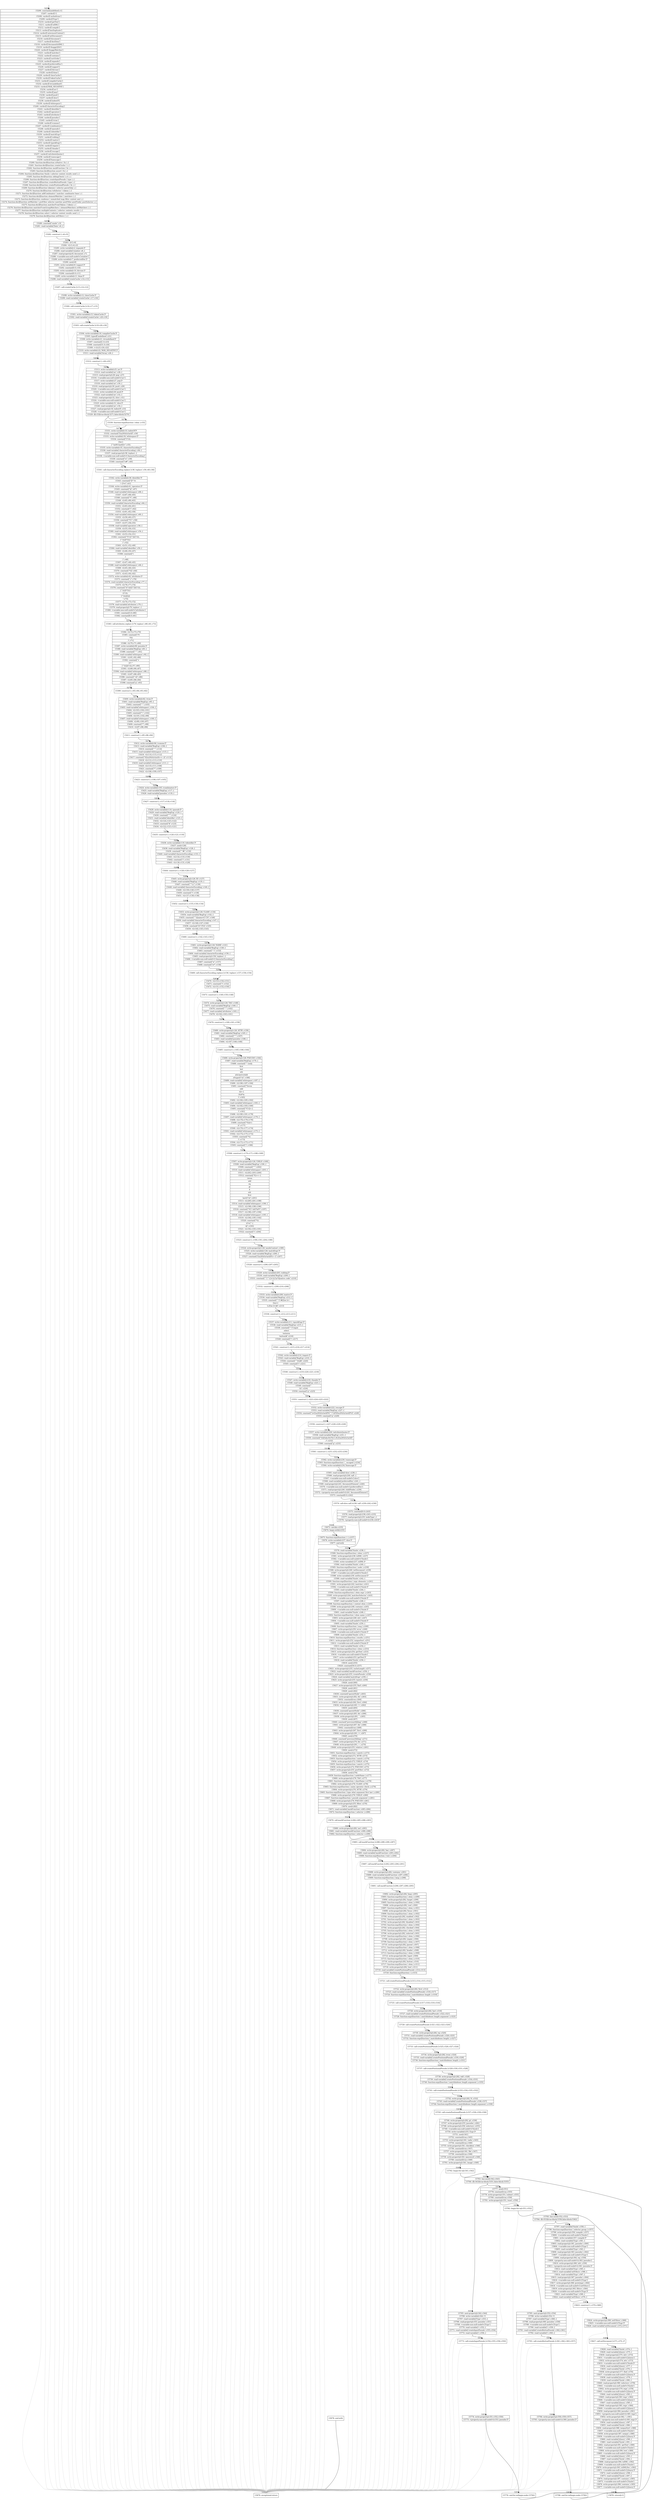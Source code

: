 digraph {
rankdir="TD"
BB_entry222[shape=none,label=""];
BB_entry222 -> BB5258 [tailport=s, headport=n, headlabel="    5258"]
BB5258 [shape=record label="{15206: constant[undefined,v1]|15207: vardecl['i']|15208: vardecl['cachedruns']|15209: vardecl['Expr']|15210: vardecl['getText']|15211: vardecl['isXML']|15212: vardecl['compile']|15213: vardecl['hasDuplicate']|15214: vardecl['outermostContext']|15215: vardecl['setDocument']|15216: vardecl['document']|15217: vardecl['docElem']|15218: vardecl['documentIsXML']|15219: vardecl['rbuggyQSA']|15220: vardecl['rbuggyMatches']|15221: vardecl['matches']|15222: vardecl['contains']|15223: vardecl['sortOrder']|15224: vardecl['expando']|15225: vardecl['preferredDoc']|15226: vardecl['support']|15227: vardecl['dirruns']|15228: vardecl['done']|15229: vardecl['classCache']|15230: vardecl['tokenCache']|15231: vardecl['compilerCache']|15232: vardecl['strundefined']|15233: vardecl['MAX_NEGATIVE']|15234: vardecl['arr']|15235: vardecl['pop']|15236: vardecl['push']|15237: vardecl['slice']|15238: vardecl['indexOf']|15239: vardecl['whitespace']|15240: vardecl['characterEncoding']|15241: vardecl['identifier']|15242: vardecl['operators']|15243: vardecl['attributes']|15244: vardecl['pseudos']|15245: vardecl['rtrim']|15246: vardecl['rcomma']|15247: vardecl['rcombinators']|15248: vardecl['rpseudo']|15249: vardecl['ridentifier']|15250: vardecl['matchExpr']|15251: vardecl['rsibling']|15252: vardecl['rnative']|15253: vardecl['rquickExpr']|15254: vardecl['rinputs']|15255: vardecl['rheader']|15256: vardecl['rescape']|15257: vardecl['rattributeQuotes']|15258: vardecl['runescape']|15259: vardecl['funescape']|15260: function-decl[function isNative ( fn ),-]|15261: function-decl[function createCache ( ),-]|15262: function-decl[function markFunction ( fn ),-]|15263: function-decl[function assert ( fn ),-]|15264: function-decl[function Sizzle ( selector context results seed ),-]|15265: function-decl[function siblingCheck ( a b ),-]|15266: function-decl[function createInputPseudo ( type ),-]|15267: function-decl[function createButtonPseudo ( type ),-]|15268: function-decl[function createPositionalPseudo ( fn ),-]|15269: function-decl[function tokenize ( selector parseOnly ),-]|15270: function-decl[function toSelector ( tokens ),-]|15271: function-decl[function addCombinator ( matcher combinator base ),-]|15272: function-decl[function elementMatcher ( matchers ),-]|15273: function-decl[function condense ( unmatched map filter context xml ),-]|15274: function-decl[function setMatcher ( preFilter selector matcher postFilter postFinder postSelector ),-]|15275: function-decl[function matcherFromTokens ( tokens ),-]|15276: function-decl[function matcherFromGroupMatchers ( elementMatchers setMatchers ),-]|15277: function-decl[function multipleContexts ( selector contexts results ),-]|15278: function-decl[function select ( selector context results seed ),-]|15279: function-decl[function setFilters ( ),-]}" ] 
BB5258 -> BB5259 [tailport=s, headport=n, headlabel="      5259"]
BB5259 [shape=record label="{15280: constant[\"sizzle\",v3]|15281: read-variable['Date',v6,-]}" ] 
BB5259 -> BB5260 [tailport=s, headport=n, headlabel="      5260"]
BB5259 -> BB5368 [tailport=s, headport=n, color=gray, headlabel="      5368"]
BB5260 [shape=record label="{15282: construct [-,v6,v5]}" ] 
BB5260 -> BB5261 [tailport=s, headport=n, headlabel="      5261"]
BB5260 -> BB5368 [tailport=s, headport=n, color=gray]
BB5261 [shape=record label="{15283: -[v5,v4]|15284: +[v3,v4,v2]|15285: write-variable[v2,'expando']*|15286: read-variable['window',v8,-]|15287: read-property[v8,'document',v7]|15288: \<variable-non-null-undef\>['window']|15289: write-variable[v7,'preferredDoc']*|15290: new[v9]|15291: write-variable[v9,'support']*|15292: constant[0.0,v10]|15293: write-variable[v10,'dirruns']*|15294: constant[0.0,v11]|15295: write-variable[v11,'done']*|15296: read-variable['createCache',v14,v13]}" ] 
BB5261 -> BB5262 [tailport=s, headport=n, headlabel="      5262"]
BB5261 -> BB5368 [tailport=s, headport=n, color=gray]
BB5262 [shape=record label="{15297: call-createCache [v13,v14,v12]}" ] 
BB5262 -> BB5263 [tailport=s, headport=n, headlabel="      5263"]
BB5262 -> BB5368 [tailport=s, headport=n, color=gray]
BB5263 [shape=record label="{15298: write-variable[v12,'classCache']*|15299: read-variable['createCache',v17,v16]}" ] 
BB5263 -> BB5264 [tailport=s, headport=n, headlabel="      5264"]
BB5263 -> BB5368 [tailport=s, headport=n, color=gray]
BB5264 [shape=record label="{15300: call-createCache [v16,v17,v15]}" ] 
BB5264 -> BB5265 [tailport=s, headport=n, headlabel="      5265"]
BB5264 -> BB5368 [tailport=s, headport=n, color=gray]
BB5265 [shape=record label="{15301: write-variable[v15,'tokenCache']*|15302: read-variable['createCache',v20,v19]}" ] 
BB5265 -> BB5266 [tailport=s, headport=n, headlabel="      5266"]
BB5265 -> BB5368 [tailport=s, headport=n, color=gray]
BB5266 [shape=record label="{15303: call-createCache [v19,v20,v18]}" ] 
BB5266 -> BB5267 [tailport=s, headport=n, headlabel="      5267"]
BB5266 -> BB5368 [tailport=s, headport=n, color=gray]
BB5267 [shape=record label="{15304: write-variable[v18,'compilerCache']*|15305: typeof['undefined',v21]|15306: write-variable[v21,'strundefined']*|15307: constant[1.0,v23]|15308: constant[31.0,v24]|15309: \<\<[v23,v24,v22]|15310: write-variable[v22,'MAX_NEGATIVE']*|15311: read-variable['Array',v26,-]}" ] 
BB5267 -> BB5268 [tailport=s, headport=n, headlabel="      5268"]
BB5267 -> BB5368 [tailport=s, headport=n, color=gray]
BB5268 [shape=record label="{15312: construct [-,v26,v25]}" ] 
BB5268 -> BB5269 [tailport=s, headport=n, headlabel="      5269"]
BB5268 -> BB5368 [tailport=s, headport=n, color=gray]
BB5269 [shape=record label="{15313: write-variable[v25,'arr']*|15314: read-variable['arr',v28,-]|15315: read-property[v28,'pop',v27]|15316: \<variable-non-null-undef\>['arr']|15317: write-variable[v27,'pop']*|15318: read-variable['arr',v30,-]|15319: read-property[v30,'push',v29]|15320: \<variable-non-null-undef\>['arr']|15321: write-variable[v29,'push']*|15322: read-variable['arr',v32,-]|15323: read-property[v32,'slice',v31]|15324: \<variable-non-null-undef\>['arr']|15325: write-variable[v31,'slice']*|15326: read-variable['arr',v34,-]|15327: read-property[v34,'indexOf',v33]|15328: \<variable-non-null-undef\>['arr']|15329: if[v33](true-block:5271,false-block:5270)}" ] 
BB5269 -> BB5271 [tailport=s, headport=n, headlabel="      5271"]
BB5269 -> BB5270 [tailport=s, headport=n, headlabel="      5270"]
BB5269 -> BB5368 [tailport=s, headport=n, color=gray]
BB5270 [shape=record label="{15330: function-expr[function ( elem ),v33]}" ] 
BB5270 -> BB5271 [tailport=s, headport=n]
BB5271 [shape=record label="{15331: write-variable[v33,'indexOf']*|15332: constant[\"[\\\\x20\\\\t\\\\r\\\\n\\\\f]\",v34]|15333: write-variable[v34,'whitespace']*|15334: constant[\"(?:\\\\\\\\.|[\\\\w-]|[^\\\\x00-\\\\xa0])+\",v35]|15335: write-variable[v35,'characterEncoding']*|15336: read-variable['characterEncoding',v38,-]|15337: read-property[v38,'replace',-]|15338: \<variable-non-null-undef\>['characterEncoding']|15339: constant[\"w\",v39]|15340: constant[\"w#\",v40]}" ] 
BB5271 -> BB5272 [tailport=s, headport=n, headlabel="      5272"]
BB5271 -> BB5368 [tailport=s, headport=n, color=gray]
BB5272 [shape=record label="{15341: call-characterEncoding.replace [v38,'replace',v39,v40,v36]}" ] 
BB5272 -> BB5273 [tailport=s, headport=n, headlabel="      5273"]
BB5272 -> BB5368 [tailport=s, headport=n, color=gray]
BB5273 [shape=record label="{15342: write-variable[v36,'identifier']*|15343: constant[\"([*^$|!~]?=)\",v41]|15344: write-variable[v41,'operators']*|15345: constant[\"\\\\[\",v67]|15346: read-variable['whitespace',v68,-]|15347: +[v67,v68,v65]|15348: constant[\"*(\",v66]|15349: +[v65,v66,v63]|15350: read-variable['characterEncoding',v64,-]|15351: +[v63,v64,v61]|15352: constant[\")\",v62]|15353: +[v61,v62,v59]|15354: read-variable['whitespace',v60,-]|15355: +[v59,v60,v57]|15356: constant[\"*(?:\",v58]|15357: +[v57,v58,v55]|15358: read-variable['operators',v56,-]|15359: +[v55,v56,v53]|15360: read-variable['whitespace',v54,-]|15361: +[v53,v54,v51]|15362: constant[\"*(?:(['\\\"])((?:\\\\\\\\.|[^\\\\\\\\])*?)\\\\3|(\",v52]|15363: +[v51,v52,v49]|15364: read-variable['identifier',v50,-]|15365: +[v49,v50,v47]|15366: constant[\")|)|)\",v48]|15367: +[v47,v48,v45]|15368: read-variable['whitespace',v46,-]|15369: +[v45,v46,v43]|15370: constant[\"*\\\\]\",v44]|15371: +[v43,v44,v42]|15372: write-variable[v42,'attributes']*|15373: constant[\":(\",v76]|15374: read-variable['characterEncoding',v77,-]|15375: +[v76,v77,v74]|15376: constant[\")(?:\\\\(((['\\\"])((?:\\\\\\\\.|[^\\\\\\\\])*?)\\\\3|((?:\\\\\\\\.|[^\\\\\\\\()[\\\\]]|\",v75]|15377: +[v74,v75,v72]|15378: read-variable['attributes',v79,-]|15379: read-property[v79,'replace',-]|15380: \<variable-non-null-undef\>['attributes']|15381: constant[3.0,v80]|15382: constant[8.0,v81]}" ] 
BB5273 -> BB5274 [tailport=s, headport=n, headlabel="      5274"]
BB5273 -> BB5368 [tailport=s, headport=n, color=gray]
BB5274 [shape=record label="{15383: call-attributes.replace [v79,'replace',v80,v81,v73]}" ] 
BB5274 -> BB5275 [tailport=s, headport=n, headlabel="      5275"]
BB5274 -> BB5368 [tailport=s, headport=n, color=gray]
BB5275 [shape=record label="{15384: +[v72,v73,v70]|15385: constant[\")*)|.*)\\\\)|)\",v71]|15386: +[v70,v71,v69]|15387: write-variable[v69,'pseudos']*|15388: read-variable['RegExp',v83,-]|15389: constant[\"^\",v91]|15390: read-variable['whitespace',v92,-]|15391: +[v91,v92,v89]|15392: constant[\"+|((?:^|[^\\\\\\\\])(?:\\\\\\\\.)*)\",v90]|15393: +[v89,v90,v87]|15394: read-variable['whitespace',v88,-]|15395: +[v87,v88,v85]|15396: constant[\"+$\",v86]|15397: +[v85,v86,v84]|15398: constant[\"g\",v93]}" ] 
BB5275 -> BB5276 [tailport=s, headport=n, headlabel="      5276"]
BB5275 -> BB5368 [tailport=s, headport=n, color=gray]
BB5276 [shape=record label="{15399: construct [-,v83,v84,v93,v82]}" ] 
BB5276 -> BB5277 [tailport=s, headport=n, headlabel="      5277"]
BB5276 -> BB5368 [tailport=s, headport=n, color=gray]
BB5277 [shape=record label="{15400: write-variable[v82,'rtrim']*|15401: read-variable['RegExp',v95,-]|15402: constant[\"^\",v103]|15403: read-variable['whitespace',v104,-]|15404: +[v103,v104,v101]|15405: constant[\"*,\",v102]|15406: +[v101,v102,v99]|15407: read-variable['whitespace',v100,-]|15408: +[v99,v100,v97]|15409: constant[\"*\",v98]|15410: +[v97,v98,v96]}" ] 
BB5277 -> BB5278 [tailport=s, headport=n, headlabel="      5278"]
BB5277 -> BB5368 [tailport=s, headport=n, color=gray]
BB5278 [shape=record label="{15411: construct [-,v95,v96,v94]}" ] 
BB5278 -> BB5279 [tailport=s, headport=n, headlabel="      5279"]
BB5278 -> BB5368 [tailport=s, headport=n, color=gray]
BB5279 [shape=record label="{15412: write-variable[v94,'rcomma']*|15413: read-variable['RegExp',v106,-]|15414: constant[\"^\",v114]|15415: read-variable['whitespace',v115,-]|15416: +[v114,v115,v112]|15417: constant[\"*([\\\\x20\\\\t\\\\r\\\\n\\\\f\\\>+~])\",v113]|15418: +[v112,v113,v110]|15419: read-variable['whitespace',v111,-]|15420: +[v110,v111,v108]|15421: constant[\"*\",v109]|15422: +[v108,v109,v107]}" ] 
BB5279 -> BB5280 [tailport=s, headport=n, headlabel="      5280"]
BB5279 -> BB5368 [tailport=s, headport=n, color=gray]
BB5280 [shape=record label="{15423: construct [-,v106,v107,v105]}" ] 
BB5280 -> BB5281 [tailport=s, headport=n, headlabel="      5281"]
BB5280 -> BB5368 [tailport=s, headport=n, color=gray]
BB5281 [shape=record label="{15424: write-variable[v105,'rcombinators']*|15425: read-variable['RegExp',v117,-]|15426: read-variable['pseudos',v118,-]}" ] 
BB5281 -> BB5282 [tailport=s, headport=n, headlabel="      5282"]
BB5281 -> BB5368 [tailport=s, headport=n, color=gray]
BB5282 [shape=record label="{15427: construct [-,v117,v118,v116]}" ] 
BB5282 -> BB5283 [tailport=s, headport=n, headlabel="      5283"]
BB5282 -> BB5368 [tailport=s, headport=n, color=gray]
BB5283 [shape=record label="{15428: write-variable[v116,'rpseudo']*|15429: read-variable['RegExp',v120,-]|15430: constant[\"^\",v124]|15431: read-variable['identifier',v125,-]|15432: +[v124,v125,v122]|15433: constant[\"$\",v123]|15434: +[v122,v123,v121]}" ] 
BB5283 -> BB5284 [tailport=s, headport=n, headlabel="      5284"]
BB5283 -> BB5368 [tailport=s, headport=n, color=gray]
BB5284 [shape=record label="{15435: construct [-,v120,v121,v119]}" ] 
BB5284 -> BB5285 [tailport=s, headport=n, headlabel="      5285"]
BB5284 -> BB5368 [tailport=s, headport=n, color=gray]
BB5285 [shape=record label="{15436: write-variable[v119,'ridentifier']*|15437: new[v126]|15438: read-variable['RegExp',v128,-]|15439: constant[\"^#(\",v132]|15440: read-variable['characterEncoding',v133,-]|15441: +[v132,v133,v130]|15442: constant[\")\",v131]|15443: +[v130,v131,v129]}" ] 
BB5285 -> BB5286 [tailport=s, headport=n, headlabel="      5286"]
BB5285 -> BB5368 [tailport=s, headport=n, color=gray]
BB5286 [shape=record label="{15444: construct [-,v128,v129,v127]}" ] 
BB5286 -> BB5287 [tailport=s, headport=n, headlabel="      5287"]
BB5286 -> BB5368 [tailport=s, headport=n, color=gray]
BB5287 [shape=record label="{15445: write-property[v126,'ID',v127]|15446: read-variable['RegExp',v135,-]|15447: constant[\"^\\\\.(\",v139]|15448: read-variable['characterEncoding',v140,-]|15449: +[v139,v140,v137]|15450: constant[\")\",v138]|15451: +[v137,v138,v136]}" ] 
BB5287 -> BB5288 [tailport=s, headport=n, headlabel="      5288"]
BB5287 -> BB5368 [tailport=s, headport=n, color=gray]
BB5288 [shape=record label="{15452: construct [-,v135,v136,v134]}" ] 
BB5288 -> BB5289 [tailport=s, headport=n, headlabel="      5289"]
BB5288 -> BB5368 [tailport=s, headport=n, color=gray]
BB5289 [shape=record label="{15453: write-property[v126,'CLASS',v134]|15454: read-variable['RegExp',v142,-]|15455: constant[\"^\\\\[name=['\\\"]?(\",v146]|15456: read-variable['characterEncoding',v147,-]|15457: +[v146,v147,v144]|15458: constant[\")['\\\"]?\\\\]\",v145]|15459: +[v144,v145,v143]}" ] 
BB5289 -> BB5290 [tailport=s, headport=n, headlabel="      5290"]
BB5289 -> BB5368 [tailport=s, headport=n, color=gray]
BB5290 [shape=record label="{15460: construct [-,v142,v143,v141]}" ] 
BB5290 -> BB5291 [tailport=s, headport=n, headlabel="      5291"]
BB5290 -> BB5368 [tailport=s, headport=n, color=gray]
BB5291 [shape=record label="{15461: write-property[v126,'NAME',v141]|15462: read-variable['RegExp',v149,-]|15463: constant[\"^(\",v153]|15464: read-variable['characterEncoding',v156,-]|15465: read-property[v156,'replace',-]|15466: \<variable-non-null-undef\>['characterEncoding']|15467: constant[\"w\",v157]|15468: constant[\"w*\",v158]}" ] 
BB5291 -> BB5292 [tailport=s, headport=n, headlabel="      5292"]
BB5291 -> BB5368 [tailport=s, headport=n, color=gray]
BB5292 [shape=record label="{15469: call-characterEncoding.replace [v156,'replace',v157,v158,v154]}" ] 
BB5292 -> BB5293 [tailport=s, headport=n, headlabel="      5293"]
BB5292 -> BB5368 [tailport=s, headport=n, color=gray]
BB5293 [shape=record label="{15470: +[v153,v154,v151]|15471: constant[\")\",v152]|15472: +[v151,v152,v150]}" ] 
BB5293 -> BB5294 [tailport=s, headport=n, headlabel="      5294"]
BB5293 -> BB5368 [tailport=s, headport=n, color=gray]
BB5294 [shape=record label="{15473: construct [-,v149,v150,v148]}" ] 
BB5294 -> BB5295 [tailport=s, headport=n, headlabel="      5295"]
BB5294 -> BB5368 [tailport=s, headport=n, color=gray]
BB5295 [shape=record label="{15474: write-property[v126,'TAG',v148]|15475: read-variable['RegExp',v160,-]|15476: constant[\"^\",v162]|15477: read-variable['attributes',v163,-]|15478: +[v162,v163,v161]}" ] 
BB5295 -> BB5296 [tailport=s, headport=n, headlabel="      5296"]
BB5295 -> BB5368 [tailport=s, headport=n, color=gray]
BB5296 [shape=record label="{15479: construct [-,v160,v161,v159]}" ] 
BB5296 -> BB5297 [tailport=s, headport=n, headlabel="      5297"]
BB5296 -> BB5368 [tailport=s, headport=n, color=gray]
BB5297 [shape=record label="{15480: write-property[v126,'ATTR',v159]|15481: read-variable['RegExp',v165,-]|15482: constant[\"^\",v167]|15483: read-variable['pseudos',v168,-]|15484: +[v167,v168,v166]}" ] 
BB5297 -> BB5298 [tailport=s, headport=n, headlabel="      5298"]
BB5297 -> BB5368 [tailport=s, headport=n, color=gray]
BB5298 [shape=record label="{15485: construct [-,v165,v166,v164]}" ] 
BB5298 -> BB5299 [tailport=s, headport=n, headlabel="      5299"]
BB5298 -> BB5368 [tailport=s, headport=n, color=gray]
BB5299 [shape=record label="{15486: write-property[v126,'PSEUDO',v164]|15487: read-variable['RegExp',v170,-]|15488: constant[\"^:(only|first|last|nth|nth-last)-(child|of-type)(?:\\\\(\",v186]|15489: read-variable['whitespace',v187,-]|15490: +[v186,v187,v184]|15491: constant[\"*(even|odd|(([+-]|)(\\\\d*)n|)\",v185]|15492: +[v184,v185,v182]|15493: read-variable['whitespace',v183,-]|15494: +[v182,v183,v180]|15495: constant[\"*(?:([+-]|)\",v181]|15496: +[v180,v181,v178]|15497: read-variable['whitespace',v179,-]|15498: +[v178,v179,v176]|15499: constant[\"*(\\\\d+)|))\",v177]|15500: +[v176,v177,v174]|15501: read-variable['whitespace',v175,-]|15502: +[v174,v175,v172]|15503: constant[\"*\\\\)|)\",v173]|15504: +[v172,v173,v171]|15505: constant[\"i\",v188]}" ] 
BB5299 -> BB5300 [tailport=s, headport=n, headlabel="      5300"]
BB5299 -> BB5368 [tailport=s, headport=n, color=gray]
BB5300 [shape=record label="{15506: construct [-,v170,v171,v188,v169]}" ] 
BB5300 -> BB5301 [tailport=s, headport=n, headlabel="      5301"]
BB5300 -> BB5368 [tailport=s, headport=n, color=gray]
BB5301 [shape=record label="{15507: write-property[v126,'CHILD',v169]|15508: read-variable['RegExp',v190,-]|15509: constant[\"^\",v202]|15510: read-variable['whitespace',v203,-]|15511: +[v202,v203,v200]|15512: constant[\"*[\\\>+~]|:(even|odd|eq|gt|lt|nth|first|last)(?:\\\\(\",v201]|15513: +[v200,v201,v198]|15514: read-variable['whitespace',v199,-]|15515: +[v198,v199,v196]|15516: constant[\"*((?:-\\\\d)?\\\\d*)\",v197]|15517: +[v196,v197,v194]|15518: read-variable['whitespace',v195,-]|15519: +[v194,v195,v192]|15520: constant[\"*\\\\)|)(?=[^-]|$)\",v193]|15521: +[v192,v193,v191]|15522: constant[\"i\",v204]}" ] 
BB5301 -> BB5302 [tailport=s, headport=n, headlabel="      5302"]
BB5301 -> BB5368 [tailport=s, headport=n, color=gray]
BB5302 [shape=record label="{15523: construct [-,v190,v191,v204,v189]}" ] 
BB5302 -> BB5303 [tailport=s, headport=n, headlabel="      5303"]
BB5302 -> BB5368 [tailport=s, headport=n, color=gray]
BB5303 [shape=record label="{15524: write-property[v126,'needsContext',v189]|15525: write-variable[v126,'matchExpr']*|15526: read-variable['RegExp',v206,-]|15527: constant[\"[\\\\x20\\\\t\\\\r\\\\n\\\\f]*[+~]\",v207]}" ] 
BB5303 -> BB5304 [tailport=s, headport=n, headlabel="      5304"]
BB5303 -> BB5368 [tailport=s, headport=n, color=gray]
BB5304 [shape=record label="{15528: construct [-,v206,v207,v205]}" ] 
BB5304 -> BB5305 [tailport=s, headport=n, headlabel="      5305"]
BB5304 -> BB5368 [tailport=s, headport=n, color=gray]
BB5305 [shape=record label="{15529: write-variable[v205,'rsibling']*|15530: read-variable['RegExp',v209,-]|15531: constant[\"^[^\\\{]+\\\\\\\{\\\\s*\\\\[native code\",v210]}" ] 
BB5305 -> BB5306 [tailport=s, headport=n, headlabel="      5306"]
BB5305 -> BB5368 [tailport=s, headport=n, color=gray]
BB5306 [shape=record label="{15532: construct [-,v209,v210,v208]}" ] 
BB5306 -> BB5307 [tailport=s, headport=n, headlabel="      5307"]
BB5306 -> BB5368 [tailport=s, headport=n, color=gray]
BB5307 [shape=record label="{15533: write-variable[v208,'rnative']*|15534: read-variable['RegExp',v212,-]|15535: constant[\"^(?:#([\\\\w-]+)|(\\\\w+)|\\\\.([\\\\w-]+))$\",v213]}" ] 
BB5307 -> BB5308 [tailport=s, headport=n, headlabel="      5308"]
BB5307 -> BB5368 [tailport=s, headport=n, color=gray]
BB5308 [shape=record label="{15536: construct [-,v212,v213,v211]}" ] 
BB5308 -> BB5309 [tailport=s, headport=n, headlabel="      5309"]
BB5308 -> BB5368 [tailport=s, headport=n, color=gray]
BB5309 [shape=record label="{15537: write-variable[v211,'rquickExpr']*|15538: read-variable['RegExp',v215,-]|15539: constant[\"^(?:input|select|textarea|button)$\",v216]|15540: constant[\"i\",v217]}" ] 
BB5309 -> BB5310 [tailport=s, headport=n, headlabel="      5310"]
BB5309 -> BB5368 [tailport=s, headport=n, color=gray]
BB5310 [shape=record label="{15541: construct [-,v215,v216,v217,v214]}" ] 
BB5310 -> BB5311 [tailport=s, headport=n, headlabel="      5311"]
BB5310 -> BB5368 [tailport=s, headport=n, color=gray]
BB5311 [shape=record label="{15542: write-variable[v214,'rinputs']*|15543: read-variable['RegExp',v219,-]|15544: constant[\"^h\\\\d$\",v220]|15545: constant[\"i\",v221]}" ] 
BB5311 -> BB5312 [tailport=s, headport=n, headlabel="      5312"]
BB5311 -> BB5368 [tailport=s, headport=n, color=gray]
BB5312 [shape=record label="{15546: construct [-,v219,v220,v221,v218]}" ] 
BB5312 -> BB5313 [tailport=s, headport=n, headlabel="      5313"]
BB5312 -> BB5368 [tailport=s, headport=n, color=gray]
BB5313 [shape=record label="{15547: write-variable[v218,'rheader']*|15548: read-variable['RegExp',v223,-]|15549: constant[\"'|\\\\\\\\\",v224]|15550: constant[\"g\",v225]}" ] 
BB5313 -> BB5314 [tailport=s, headport=n, headlabel="      5314"]
BB5313 -> BB5368 [tailport=s, headport=n, color=gray]
BB5314 [shape=record label="{15551: construct [-,v223,v224,v225,v222]}" ] 
BB5314 -> BB5315 [tailport=s, headport=n, headlabel="      5315"]
BB5314 -> BB5368 [tailport=s, headport=n, color=gray]
BB5315 [shape=record label="{15552: write-variable[v222,'rescape']*|15553: read-variable['RegExp',v227,-]|15554: constant[\"\\\\=[\\\\x20\\\\t\\\\r\\\\n\\\\f]*([^'\\\"\\\\]]*)[\\\\x20\\\\t\\\\r\\\\n\\\\f]*\\\\]\",v228]|15555: constant[\"g\",v229]}" ] 
BB5315 -> BB5316 [tailport=s, headport=n, headlabel="      5316"]
BB5315 -> BB5368 [tailport=s, headport=n, color=gray]
BB5316 [shape=record label="{15556: construct [-,v227,v228,v229,v226]}" ] 
BB5316 -> BB5317 [tailport=s, headport=n, headlabel="      5317"]
BB5316 -> BB5368 [tailport=s, headport=n, color=gray]
BB5317 [shape=record label="{15557: write-variable[v226,'rattributeQuotes']*|15558: read-variable['RegExp',v231,-]|15559: constant[\"\\\\\\\\([\\\\da-fA-F]\\\{1,6\\\}[\\\\x20\\\\t\\\\r\\\\n\\\\f]?|.)\",v232]|15560: constant[\"g\",v233]}" ] 
BB5317 -> BB5318 [tailport=s, headport=n, headlabel="      5318"]
BB5317 -> BB5368 [tailport=s, headport=n, color=gray]
BB5318 [shape=record label="{15561: construct [-,v231,v232,v233,v230]}" ] 
BB5318 -> BB5319 [tailport=s, headport=n, headlabel="      5319"]
BB5318 -> BB5368 [tailport=s, headport=n, color=gray]
BB5319 [shape=record label="{15562: write-variable[v230,'runescape']*|15563: function-expr[function ( _ escaped ),v234]|15564: write-variable[v234,'funescape']*}" ] 
BB5319 -> BB5320 [tailport=s, headport=n, headlabel="      5320"]
BB5320 [shape=record label="{15565: read-variable['slice',v238,-]|15566: read-property[v238,'call',-]|15567: \<variable-non-null-undef\>['slice']|15568: read-variable['preferredDoc',v241,-]|15569: read-property[v241,'documentElement',v240]|15570: \<variable-non-null-undef\>['preferredDoc']|15571: read-property[v240,'childNodes',v239]|15572: \<property-non-null-undef\>[v241,'documentElement']|15573: constant[0.0,v242]}" ] 
BB5320 -> BB5321 [tailport=s, headport=n, headlabel="      5321"]
BB5320 -> BB5324 [tailport=s, headport=n, color=gray, headlabel="      5324"]
BB5321 [shape=record label="{15574: call-slice.call [v238,'call',v239,v242,v236]}" ] 
BB5321 -> BB5322 [tailport=s, headport=n, headlabel="      5322"]
BB5321 -> BB5324 [tailport=s, headport=n, color=gray]
BB5322 [shape=record label="{15575: constant[0.0,v243]|15576: read-property[v236,v243,v235]|15577: read-property[v235,'nodeType',-]|15578: \<property-non-null-undef\>[v236,v243]*}" ] 
BB5322 -> BB5323 [tailport=s, headport=n, headlabel="      5323"]
BB5322 -> BB5324 [tailport=s, headport=n, color=gray]
BB5323 [shape=record label="{15579: read-variable['Sizzle',v238,-]|15580: function-expr[function ( elem ),v237]|15581: write-property[v238,'isXML',v237]|15582: \<variable-non-null-undef\>['Sizzle']|15583: write-variable[v237,'isXML']*|15584: read-variable['Sizzle',v240,-]|15585: function-expr[function ( node ),v239]|15586: write-property[v240,'setDocument',v239]|15587: \<variable-non-null-undef\>['Sizzle']|15588: write-variable[v239,'setDocument']*|15589: read-variable['Sizzle',v242,-]|15590: function-expr[function ( expr elements ),v241]|15591: write-property[v242,'matches',v241]|15592: \<variable-non-null-undef\>['Sizzle']*|15593: read-variable['Sizzle',v244,-]|15594: function-expr[function ( elem expr ),v243]|15595: write-property[v244,'matchesSelector',v243]|15596: \<variable-non-null-undef\>['Sizzle']*|15597: read-variable['Sizzle',v246,-]|15598: function-expr[function ( context elem ),v245]|15599: write-property[v246,'contains',v245]|15600: \<variable-non-null-undef\>['Sizzle']*|15601: read-variable['Sizzle',v248,-]|15602: function-expr[function ( elem name ),v247]|15603: write-property[v248,'attr',v247]|15604: \<variable-non-null-undef\>['Sizzle']*|15605: read-variable['Sizzle',v250,-]|15606: function-expr[function ( msg ),v249]|15607: write-property[v250,'error',v249]|15608: \<variable-non-null-undef\>['Sizzle']*|15609: read-variable['Sizzle',v252,-]|15610: function-expr[function ( results ),v251]|15611: write-property[v252,'uniqueSort',v251]|15612: \<variable-non-null-undef\>['Sizzle']*|15613: read-variable['Sizzle',v254,-]|15614: function-expr[function ( elem ),v253]|15615: write-property[v254,'getText',v253]|15616: \<variable-non-null-undef\>['Sizzle']|15617: write-variable[v253,'getText']*|15618: read-variable['Sizzle',v256,-]|15619: new[v255]|15620: constant[50.0,v257]|15621: write-property[v255,'cacheLength',v257]|15622: read-variable['markFunction',v258,-]|15623: write-property[v255,'createPseudo',v258]|15624: read-variable['matchExpr',v259,-]|15625: write-property[v255,'match',v259]|15626: new[v260]|15627: write-property[v255,'find',v260]|15628: new[v261]|15629: new[v262]|15630: constant[\"parentNode\",v263]|15631: write-property[v262,'dir',v263]|15632: constant[true,v264]|15633: write-property[v262,'first',v264]|15634: write-property[v261,'\>',v262]|15635: new[v265]|15636: constant[\"parentNode\",v266]|15637: write-property[v265,'dir',v266]|15638: write-property[v261,' ',v265]|15639: new[v267]|15640: constant[\"previousSibling\",v268]|15641: write-property[v267,'dir',v268]|15642: constant[true,v269]|15643: write-property[v267,'first',v269]|15644: write-property[v261,'+',v267]|15645: new[v270]|15646: constant[\"previousSibling\",v271]|15647: write-property[v270,'dir',v271]|15648: write-property[v261,'~',v270]|15649: write-property[v255,'relative',v261]|15650: new[v272]|15651: function-expr[function ( match ),v273]|15652: write-property[v272,'ATTR',v273]|15653: function-expr[function ( match ),v274]|15654: write-property[v272,'CHILD',v274]|15655: function-expr[function ( match ),v275]|15656: write-property[v272,'PSEUDO',v275]|15657: write-property[v255,'preFilter',v272]|15658: new[v276]|15659: function-expr[function ( nodeName ),v277]|15660: write-property[v276,'TAG',v277]|15661: function-expr[function ( className ),v278]|15662: write-property[v276,'CLASS',v278]|15663: function-expr[function ( name operator check ),v279]|15664: write-property[v276,'ATTR',v279]|15665: function-expr[function ( type what argument first last ),v280]|15666: write-property[v276,'CHILD',v280]|15667: function-expr[function ( pseudo argument ),v281]|15668: write-property[v276,'PSEUDO',v281]|15669: write-property[v255,'filter',v276]|15670: new[v282]|15671: read-variable['markFunction',v285,v284]|15672: function-expr[function ( selector ),v286]}" ] 
BB5323 -> BB5327 [tailport=s, headport=n, headlabel="      5327"]
BB5323 -> BB5368 [tailport=s, headport=n, color=gray]
BB5324 [shape=record label="{15673: catch[e,v235]|15674: begin-with[v235]}" ] 
BB5324 -> BB5325 [tailport=s, headport=n, headlabel="      5325"]
BB5324 -> BB5368 [tailport=s, headport=n, color=gray]
BB5325 [shape=record label="{15675: function-expr[function ( i ),v237]|15676: write-variable[v237,'slice']*|15677: end-with}" ] 
BB5325 -> BB5323 [tailport=s, headport=n]
BB5326 [shape=record label="{15678: end-with}" ] 
BB5326 -> BB5368 [tailport=s, headport=n]
BB5327 [shape=record label="{15679: call-markFunction [v284,v285,v286,v283]}" ] 
BB5327 -> BB5328 [tailport=s, headport=n, headlabel="      5328"]
BB5327 -> BB5368 [tailport=s, headport=n, color=gray]
BB5328 [shape=record label="{15680: write-property[v282,'not',v283]|15681: read-variable['markFunction',v289,v288]|15682: function-expr[function ( selector ),v290]}" ] 
BB5328 -> BB5329 [tailport=s, headport=n, headlabel="      5329"]
BB5328 -> BB5368 [tailport=s, headport=n, color=gray]
BB5329 [shape=record label="{15683: call-markFunction [v288,v289,v290,v287]}" ] 
BB5329 -> BB5330 [tailport=s, headport=n, headlabel="      5330"]
BB5329 -> BB5368 [tailport=s, headport=n, color=gray]
BB5330 [shape=record label="{15684: write-property[v282,'has',v287]|15685: read-variable['markFunction',v293,v292]|15686: function-expr[function ( text ),v294]}" ] 
BB5330 -> BB5331 [tailport=s, headport=n, headlabel="      5331"]
BB5330 -> BB5368 [tailport=s, headport=n, color=gray]
BB5331 [shape=record label="{15687: call-markFunction [v292,v293,v294,v291]}" ] 
BB5331 -> BB5332 [tailport=s, headport=n, headlabel="      5332"]
BB5331 -> BB5368 [tailport=s, headport=n, color=gray]
BB5332 [shape=record label="{15688: write-property[v282,'contains',v291]|15689: read-variable['markFunction',v297,v296]|15690: function-expr[function ( lang ),v298]}" ] 
BB5332 -> BB5333 [tailport=s, headport=n, headlabel="      5333"]
BB5332 -> BB5368 [tailport=s, headport=n, color=gray]
BB5333 [shape=record label="{15691: call-markFunction [v296,v297,v298,v295]}" ] 
BB5333 -> BB5334 [tailport=s, headport=n, headlabel="      5334"]
BB5333 -> BB5368 [tailport=s, headport=n, color=gray]
BB5334 [shape=record label="{15692: write-property[v282,'lang',v295]|15693: function-expr[function ( elem ),v299]|15694: write-property[v282,'target',v299]|15695: function-expr[function ( elem ),v300]|15696: write-property[v282,'root',v300]|15697: function-expr[function ( elem ),v301]|15698: write-property[v282,'focus',v301]|15699: function-expr[function ( elem ),v302]|15700: write-property[v282,'enabled',v302]|15701: function-expr[function ( elem ),v303]|15702: write-property[v282,'disabled',v303]|15703: function-expr[function ( elem ),v304]|15704: write-property[v282,'checked',v304]|15705: function-expr[function ( elem ),v305]|15706: write-property[v282,'selected',v305]|15707: function-expr[function ( elem ),v306]|15708: write-property[v282,'empty',v306]|15709: function-expr[function ( elem ),v307]|15710: write-property[v282,'parent',v307]|15711: function-expr[function ( elem ),v308]|15712: write-property[v282,'header',v308]|15713: function-expr[function ( elem ),v309]|15714: write-property[v282,'input',v309]|15715: function-expr[function ( elem ),v310]|15716: write-property[v282,'button',v310]|15717: function-expr[function ( elem ),v311]|15718: write-property[v282,'text',v311]|15719: read-variable['createPositionalPseudo',v314,v313]|15720: function-expr[function ( ),v315]}" ] 
BB5334 -> BB5335 [tailport=s, headport=n, headlabel="      5335"]
BB5334 -> BB5368 [tailport=s, headport=n, color=gray]
BB5335 [shape=record label="{15721: call-createPositionalPseudo [v313,v314,v315,v312]}" ] 
BB5335 -> BB5336 [tailport=s, headport=n, headlabel="      5336"]
BB5335 -> BB5368 [tailport=s, headport=n, color=gray]
BB5336 [shape=record label="{15722: write-property[v282,'first',v312]|15723: read-variable['createPositionalPseudo',v318,v317]|15724: function-expr[function ( matchIndexes length ),v319]}" ] 
BB5336 -> BB5337 [tailport=s, headport=n, headlabel="      5337"]
BB5336 -> BB5368 [tailport=s, headport=n, color=gray]
BB5337 [shape=record label="{15725: call-createPositionalPseudo [v317,v318,v319,v316]}" ] 
BB5337 -> BB5338 [tailport=s, headport=n, headlabel="      5338"]
BB5337 -> BB5368 [tailport=s, headport=n, color=gray]
BB5338 [shape=record label="{15726: write-property[v282,'last',v316]|15727: read-variable['createPositionalPseudo',v322,v321]|15728: function-expr[function ( matchIndexes length argument ),v323]}" ] 
BB5338 -> BB5339 [tailport=s, headport=n, headlabel="      5339"]
BB5338 -> BB5368 [tailport=s, headport=n, color=gray]
BB5339 [shape=record label="{15729: call-createPositionalPseudo [v321,v322,v323,v320]}" ] 
BB5339 -> BB5340 [tailport=s, headport=n, headlabel="      5340"]
BB5339 -> BB5368 [tailport=s, headport=n, color=gray]
BB5340 [shape=record label="{15730: write-property[v282,'eq',v320]|15731: read-variable['createPositionalPseudo',v326,v325]|15732: function-expr[function ( matchIndexes length ),v327]}" ] 
BB5340 -> BB5341 [tailport=s, headport=n, headlabel="      5341"]
BB5340 -> BB5368 [tailport=s, headport=n, color=gray]
BB5341 [shape=record label="{15733: call-createPositionalPseudo [v325,v326,v327,v324]}" ] 
BB5341 -> BB5342 [tailport=s, headport=n, headlabel="      5342"]
BB5341 -> BB5368 [tailport=s, headport=n, color=gray]
BB5342 [shape=record label="{15734: write-property[v282,'even',v324]|15735: read-variable['createPositionalPseudo',v330,v329]|15736: function-expr[function ( matchIndexes length ),v331]}" ] 
BB5342 -> BB5343 [tailport=s, headport=n, headlabel="      5343"]
BB5342 -> BB5368 [tailport=s, headport=n, color=gray]
BB5343 [shape=record label="{15737: call-createPositionalPseudo [v329,v330,v331,v328]}" ] 
BB5343 -> BB5344 [tailport=s, headport=n, headlabel="      5344"]
BB5343 -> BB5368 [tailport=s, headport=n, color=gray]
BB5344 [shape=record label="{15738: write-property[v282,'odd',v328]|15739: read-variable['createPositionalPseudo',v334,v333]|15740: function-expr[function ( matchIndexes length argument ),v335]}" ] 
BB5344 -> BB5345 [tailport=s, headport=n, headlabel="      5345"]
BB5344 -> BB5368 [tailport=s, headport=n, color=gray]
BB5345 [shape=record label="{15741: call-createPositionalPseudo [v333,v334,v335,v332]}" ] 
BB5345 -> BB5346 [tailport=s, headport=n, headlabel="      5346"]
BB5345 -> BB5368 [tailport=s, headport=n, color=gray]
BB5346 [shape=record label="{15742: write-property[v282,'lt',v332]|15743: read-variable['createPositionalPseudo',v338,v337]|15744: function-expr[function ( matchIndexes length argument ),v339]}" ] 
BB5346 -> BB5347 [tailport=s, headport=n, headlabel="      5347"]
BB5346 -> BB5368 [tailport=s, headport=n, color=gray]
BB5347 [shape=record label="{15745: call-createPositionalPseudo [v337,v338,v339,v336]}" ] 
BB5347 -> BB5348 [tailport=s, headport=n, headlabel="      5348"]
BB5347 -> BB5368 [tailport=s, headport=n, color=gray]
BB5348 [shape=record label="{15746: write-property[v282,'gt',v336]|15747: write-property[v255,'pseudos',v282]|15748: write-property[v256,'selectors',v255]|15749: \<variable-non-null-undef\>['Sizzle']|15750: write-variable[v255,'Expr']*|15751: new[v341]|15752: constant[true,v345]|15753: write-property[v341,'radio',v345]|15754: constant[true,v346]|15755: write-property[v341,'checkbox',v346]|15756: constant[true,v347]|15757: write-property[v341,'file',v347]|15758: constant[true,v348]|15759: write-property[v341,'password',v348]|15760: constant[true,v349]|15761: write-property[v341,'image',v349]}" ] 
BB5348 -> BB5349 [tailport=s, headport=n, headlabel="      5349"]
BB5348 -> BB5368 [tailport=s, headport=n, color=gray]
BB5349 [shape=record label="{15762: begin-for-in[v341,v342]}" ] 
BB5349 -> BB5350 [tailport=s, headport=n, headlabel="      5350"]
BB5349 -> BB5368 [tailport=s, headport=n, color=gray]
BB5350 [shape=record label="{15763: has-next[v342,v343]|15764: if[v343](true-block:5351,false-block:5355)}" ] 
BB5350 -> BB5351 [tailport=s, headport=n, headlabel="      5351"]
BB5350 -> BB5355 [tailport=s, headport=n, headlabel="      5355"]
BB5351 [shape=record label="{15765: next-property[v342,v344]|15766: write-variable[v344,'i']|15767: read-variable['Expr',v353,-]|15768: read-property[v353,'pseudos',v351]|15769: \<variable-non-null-undef\>['Expr']|15770: read-variable['i',v352,-]|15771: read-variable['createInputPseudo',v355,v354]|15772: read-variable['i',v356,-]}" ] 
BB5351 -> BB5352 [tailport=s, headport=n, headlabel="      5352"]
BB5351 -> BB5368 [tailport=s, headport=n, color=gray]
BB5352 [shape=record label="{15773: call-createInputPseudo [v354,v355,v356,v350]}" ] 
BB5352 -> BB5353 [tailport=s, headport=n, headlabel="      5353"]
BB5352 -> BB5368 [tailport=s, headport=n, color=gray]
BB5353 [shape=record label="{15774: write-property[v351,v352,v350]|15775: \<property-non-null-undef\>[v353,'pseudos']*}" ] 
BB5353 -> BB5354 [tailport=s, headport=n, headlabel="      5354"]
BB5353 -> BB5368 [tailport=s, headport=n, color=gray]
BB5354 [shape=record label="{15776: end-for-in(begin-node:15762)}" ] 
BB5354 -> BB5350 [tailport=s, headport=n]
BB5355 [shape=record label="{15777: new[v351]|15778: constant[true,v355]|15779: write-property[v351,'submit',v355]|15780: constant[true,v356]|15781: write-property[v351,'reset',v356]}" ] 
BB5355 -> BB5356 [tailport=s, headport=n, headlabel="      5356"]
BB5355 -> BB5368 [tailport=s, headport=n, color=gray]
BB5356 [shape=record label="{15782: begin-for-in[v351,v352]}" ] 
BB5356 -> BB5357 [tailport=s, headport=n, headlabel="      5357"]
BB5356 -> BB5368 [tailport=s, headport=n, color=gray]
BB5357 [shape=record label="{15783: has-next[v352,v353]|15784: if[v353](true-block:5358,false-block:5362)}" ] 
BB5357 -> BB5358 [tailport=s, headport=n, headlabel="      5358"]
BB5357 -> BB5362 [tailport=s, headport=n, headlabel="      5362"]
BB5358 [shape=record label="{15785: next-property[v352,v354]|15786: write-variable[v354,'i']|15787: read-variable['Expr',v360,-]|15788: read-property[v360,'pseudos',v358]|15789: \<variable-non-null-undef\>['Expr']|15790: read-variable['i',v359,-]|15791: read-variable['createButtonPseudo',v362,v361]|15792: read-variable['i',v363,-]}" ] 
BB5358 -> BB5359 [tailport=s, headport=n, headlabel="      5359"]
BB5358 -> BB5368 [tailport=s, headport=n, color=gray]
BB5359 [shape=record label="{15793: call-createButtonPseudo [v361,v362,v363,v357]}" ] 
BB5359 -> BB5360 [tailport=s, headport=n, headlabel="      5360"]
BB5359 -> BB5368 [tailport=s, headport=n, color=gray]
BB5360 [shape=record label="{15794: write-property[v358,v359,v357]|15795: \<property-non-null-undef\>[v360,'pseudos']*}" ] 
BB5360 -> BB5361 [tailport=s, headport=n, headlabel="      5361"]
BB5360 -> BB5368 [tailport=s, headport=n, color=gray]
BB5361 [shape=record label="{15796: end-for-in(begin-node:15782)}" ] 
BB5361 -> BB5357 [tailport=s, headport=n]
BB5362 [shape=record label="{15797: read-variable['Sizzle',v358,-]|15798: function-expr[function ( selector group ),v357]|15799: write-property[v358,'compile',v357]|15800: \<variable-non-null-undef\>['Sizzle']|15801: write-variable[v357,'compile']*|15802: read-variable['Expr',v361,-]|15803: read-property[v361,'pseudos',v360]|15804: \<variable-non-null-undef\>['Expr']|15805: read-variable['Expr',v363,-]|15806: read-property[v363,'pseudos',v362]|15807: \<variable-non-null-undef\>['Expr']|15808: read-property[v362,'eq',v359]|15809: \<property-non-null-undef\>[v363,'pseudos']|15810: write-property[v360,'nth',v359]|15811: \<property-non-null-undef\>[v361,'pseudos']*|15812: read-variable['Expr',v365,-]|15813: read-variable['setFilters',v366,-]|15814: read-variable['Expr',v367,-]|15815: read-property[v367,'pseudos',v364]|15816: \<variable-non-null-undef\>['Expr']|15817: write-property[v366,'prototype',v364]|15818: \<variable-non-null-undef\>['setFilters']|15819: write-property[v365,'filters',v364]|15820: \<variable-non-null-undef\>['Expr']*|15821: read-variable['Expr',v369,-]|15822: read-variable['setFilters',v370,-]}" ] 
BB5362 -> BB5363 [tailport=s, headport=n, headlabel="      5363"]
BB5362 -> BB5368 [tailport=s, headport=n, color=gray]
BB5363 [shape=record label="{15823: construct [-,v370,v368]}" ] 
BB5363 -> BB5364 [tailport=s, headport=n, headlabel="      5364"]
BB5363 -> BB5368 [tailport=s, headport=n, color=gray]
BB5364 [shape=record label="{15824: write-property[v369,'setFilters',v368]|15825: \<variable-non-null-undef\>['Expr']*|15826: read-variable['setDocument',v372,v371]}" ] 
BB5364 -> BB5365 [tailport=s, headport=n, headlabel="      5365"]
BB5364 -> BB5368 [tailport=s, headport=n, color=gray]
BB5365 [shape=record label="{15827: call-setDocument [v371,v372,-]*}" ] 
BB5365 -> BB5366 [tailport=s, headport=n, headlabel="      5366"]
BB5365 -> BB5368 [tailport=s, headport=n, color=gray]
BB5366 [shape=record label="{15828: read-variable['Sizzle',v374,-]|15829: read-variable['jQuery',v375,-]|15830: read-property[v375,'attr',v373]|15831: \<variable-non-null-undef\>['jQuery']|15832: write-property[v374,'attr',v373]|15833: \<variable-non-null-undef\>['Sizzle']*|15834: read-variable['jQuery',v377,-]|15835: read-variable['Sizzle',v376,-]|15836: write-property[v377,'find',v376]|15837: \<variable-non-null-undef\>['jQuery']*|15838: read-variable['jQuery',v379,-]|15839: read-variable['Sizzle',v380,-]|15840: read-property[v380,'selectors',v378]|15841: \<variable-non-null-undef\>['Sizzle']|15842: write-property[v379,'expr',v378]|15843: \<variable-non-null-undef\>['jQuery']*|15844: read-variable['jQuery',v383,-]|15845: read-property[v383,'expr',v382]|15846: \<variable-non-null-undef\>['jQuery']|15847: read-variable['jQuery',v385,-]|15848: read-property[v385,'expr',v384]|15849: \<variable-non-null-undef\>['jQuery']|15850: read-property[v384,'pseudos',v381]|15851: \<property-non-null-undef\>[v385,'expr']|15852: write-property[v382,':',v381]|15853: \<property-non-null-undef\>[v383,'expr']*|15854: read-variable['jQuery',v387,-]|15855: read-variable['Sizzle',v388,-]|15856: read-property[v388,'uniqueSort',v386]|15857: \<variable-non-null-undef\>['Sizzle']|15858: write-property[v387,'unique',v386]|15859: \<variable-non-null-undef\>['jQuery']*|15860: read-variable['jQuery',v390,-]|15861: read-variable['Sizzle',v391,-]|15862: read-property[v391,'getText',v389]|15863: \<variable-non-null-undef\>['Sizzle']|15864: write-property[v390,'text',v389]|15865: \<variable-non-null-undef\>['jQuery']*|15866: read-variable['jQuery',v393,-]|15867: read-variable['Sizzle',v394,-]|15868: read-property[v394,'isXML',v392]|15869: \<variable-non-null-undef\>['Sizzle']|15870: write-property[v393,'isXMLDoc',v392]|15871: \<variable-non-null-undef\>['jQuery']*|15872: read-variable['jQuery',v396,-]|15873: read-variable['Sizzle',v397,-]|15874: read-property[v397,'contains',v395]|15875: \<variable-non-null-undef\>['Sizzle']|15876: write-property[v396,'contains',v395]|15877: \<variable-non-null-undef\>['jQuery']*}" ] 
BB5366 -> BB5367 [tailport=s, headport=n, headlabel="      5367"]
BB5366 -> BB5368 [tailport=s, headport=n, color=gray]
BB5367 [shape=record label="{15878: return[v1]}" ] 
BB5368 [shape=record label="{15879: exceptional-return}" ] 
//#$~ 5542
}

